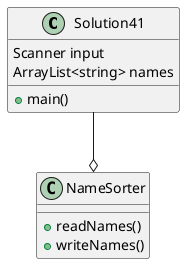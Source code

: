 @startuml
'https://plantuml.com/class-diagram

class Solution41 {
    Scanner input
    ArrayList<string> names
    +main()
}

class NameSorter{
    +readNames()
    +writeNames()
}

Solution41 --o NameSorter

@enduml